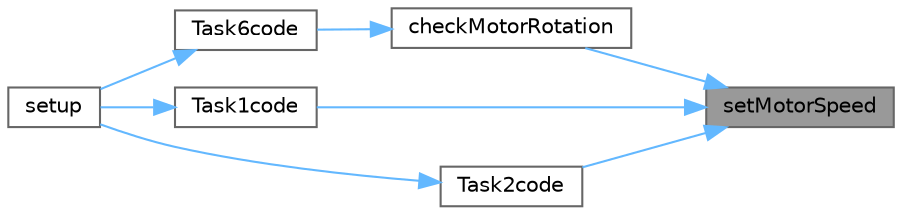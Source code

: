 digraph "setMotorSpeed"
{
 // LATEX_PDF_SIZE
  bgcolor="transparent";
  edge [fontname=Helvetica,fontsize=10,labelfontname=Helvetica,labelfontsize=10];
  node [fontname=Helvetica,fontsize=10,shape=box,height=0.2,width=0.4];
  rankdir="RL";
  Node1 [id="Node000001",label="setMotorSpeed",height=0.2,width=0.4,color="gray40", fillcolor="grey60", style="filled", fontcolor="black",tooltip="Function to set the motor speed."];
  Node1 -> Node2 [id="edge1_Node000001_Node000002",dir="back",color="steelblue1",style="solid",tooltip=" "];
  Node2 [id="Node000002",label="checkMotorRotation",height=0.2,width=0.4,color="grey40", fillcolor="white", style="filled",URL="$task6_code_8cpp.html#a5992ce0e8335dd3840ad4f2058d3ed1c",tooltip="Checks and updates the motor's rotation based on the current and target positions."];
  Node2 -> Node3 [id="edge2_Node000002_Node000003",dir="back",color="steelblue1",style="solid",tooltip=" "];
  Node3 [id="Node000003",label="Task6code",height=0.2,width=0.4,color="grey40", fillcolor="white", style="filled",URL="$task6_code_8cpp.html#af0f4bdd331955420ce616b95d87ab980",tooltip="Task 6 code."];
  Node3 -> Node4 [id="edge3_Node000003_Node000004",dir="back",color="steelblue1",style="solid",tooltip=" "];
  Node4 [id="Node000004",label="setup",height=0.2,width=0.4,color="grey40", fillcolor="white", style="filled",URL="$main_8cpp.html#a4fc01d736fe50cf5b977f755b675f11d",tooltip="Setup function."];
  Node1 -> Node5 [id="edge4_Node000001_Node000005",dir="back",color="steelblue1",style="solid",tooltip=" "];
  Node5 [id="Node000005",label="Task1code",height=0.2,width=0.4,color="grey40", fillcolor="white", style="filled",URL="$task1_code_8cpp.html#a4b55db21f69ba1de08b15896642275af",tooltip="Task 1 code."];
  Node5 -> Node4 [id="edge5_Node000005_Node000004",dir="back",color="steelblue1",style="solid",tooltip=" "];
  Node1 -> Node6 [id="edge6_Node000001_Node000006",dir="back",color="steelblue1",style="solid",tooltip=" "];
  Node6 [id="Node000006",label="Task2code",height=0.2,width=0.4,color="grey40", fillcolor="white", style="filled",URL="$task2_code_8cpp.html#a71efa60963a8c7dea6e1463f17eb2e1c",tooltip="Task 2 code."];
  Node6 -> Node4 [id="edge7_Node000006_Node000004",dir="back",color="steelblue1",style="solid",tooltip=" "];
}
